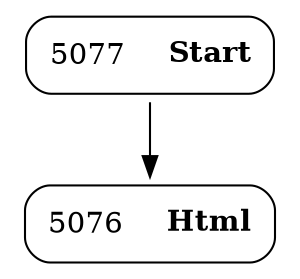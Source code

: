 digraph ast {
node [shape=none];
5076 [label=<<TABLE border='1' cellspacing='0' cellpadding='10' style='rounded' ><TR><TD border='0'>5076</TD><TD border='0'><B>Html</B></TD></TR></TABLE>>];
5077 [label=<<TABLE border='1' cellspacing='0' cellpadding='10' style='rounded' ><TR><TD border='0'>5077</TD><TD border='0'><B>Start</B></TD></TR></TABLE>>];
5077 -> 5076 [weight=2];
}
